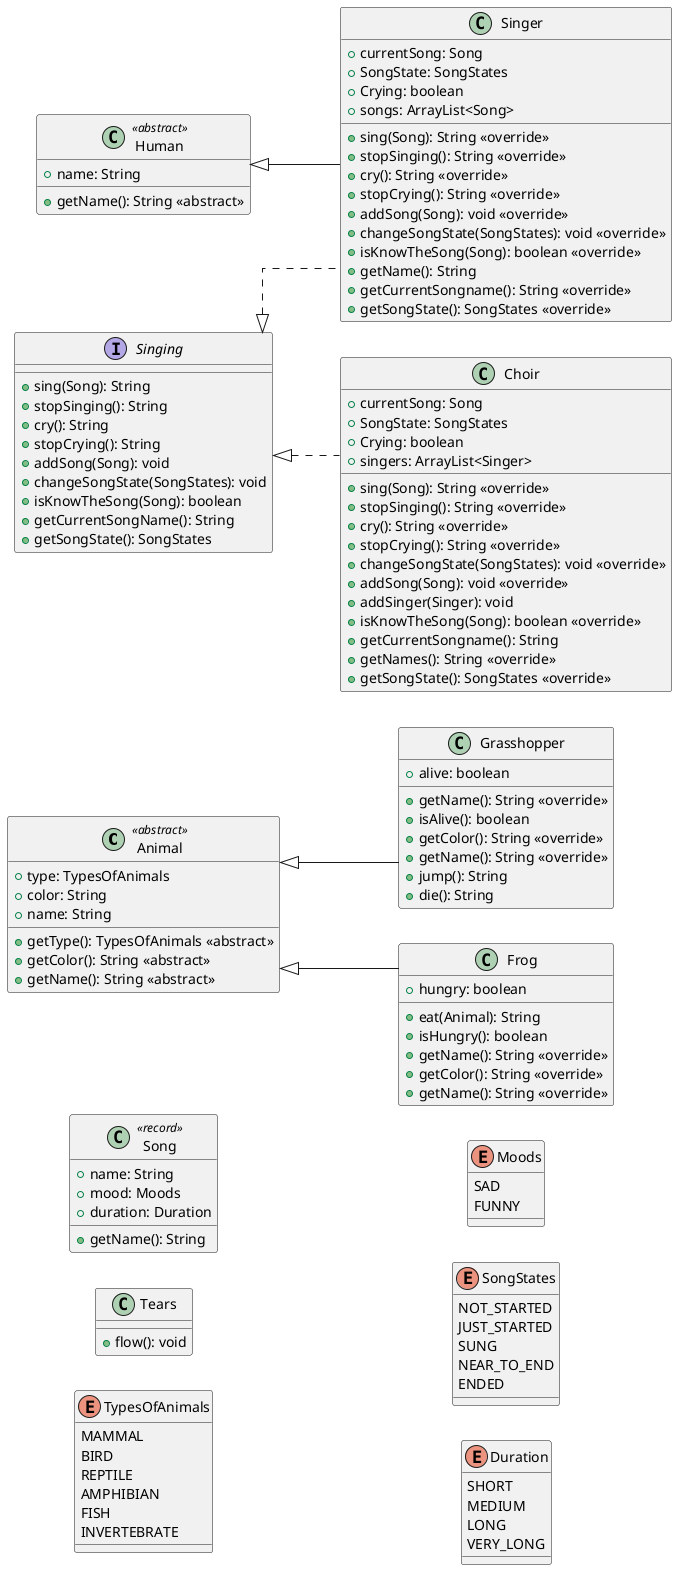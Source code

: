 skinparam linetype ortho

@startuml

left to right direction
skinparam linetype ortho


class Animal <<abstract>>{
  + type: TypesOfAnimals
  + color: String
  + name: String
  
  + getType(): TypesOfAnimals <<abstract>>
  + getColor(): String <<abstract>>
  + getName(): String <<abstract>>
}

class Grasshopper extends Animal{
  + alive: boolean
  
  + getName(): String <<override>>
  + isAlive(): boolean
  + getColor(): String <<override>>
  + getName(): String <<override>>
  + jump(): String
  + die(): String
}

class Frog extends Animal{
  + hungry: boolean
  
  + eat(Animal): String
  + isHungry(): boolean
  +getName(): String <<override>>
  + getColor(): String <<override>>
  + getName(): String <<override>>
  
}

class Human <<abstract>>{
  + name: String
  
  + getName(): String <<abstract>>
}

interface Singing{
  +sing(Song): String
  +stopSinging(): String
  +cry(): String
  +stopCrying(): String
  +addSong(Song): void
  +changeSongState(SongStates): void
  +isKnowTheSong(Song): boolean
  +getCurrentSongName(): String
  +getSongState(): SongStates
}

class Singer extends Human implements Singing{
  +currentSong: Song
  +SongState: SongStates
  +Crying: boolean
  +songs: ArrayList<Song>
  
  +sing(Song): String <<override>>
  +stopSinging(): String <<override>>
  +cry(): String <<override>>
  +stopCrying(): String <<override>>
  +addSong(Song): void <<override>>
  +changeSongState(SongStates): void <<override>>
  +isKnowTheSong(Song): boolean <<override>>
  +getName(): String
  +getCurrentSongname(): String <<override>>
  +getSongState(): SongStates <<override>>
}

class Choir implements Singing{
  +currentSong: Song
  +SongState: SongStates
  +Crying: boolean
  +singers: ArrayList<Singer>
  
  +sing(Song): String <<override>>
  +stopSinging(): String <<override>>
  +cry(): String <<override>>
  +stopCrying(): String <<override>>
  +changeSongState(SongStates): void <<override>>
  +addSong(Song): void <<override>>
  +addSinger(Singer): void
  +isKnowTheSong(Song): boolean <<override>>
  +getCurrentSongname(): String
  +getNames(): String <<override>>
  +getSongState(): SongStates <<override>>
}

class Song <<record>>{
  + name: String
  + mood: Moods
  + duration: Duration
  
  +getName(): String
}

class Tears{
  + flow(): void
}

enum TypesOfAnimals{
  MAMMAL
  BIRD
  REPTILE
  AMPHIBIAN
  FISH
  INVERTEBRATE
}

enum Moods{
  SAD
  FUNNY
}

enum SongStates{
  NOT_STARTED
  JUST_STARTED
  SUNG
  NEAR_TO_END
  ENDED
}

enum Duration{
  SHORT
  MEDIUM
  LONG
  VERY_LONG
}
